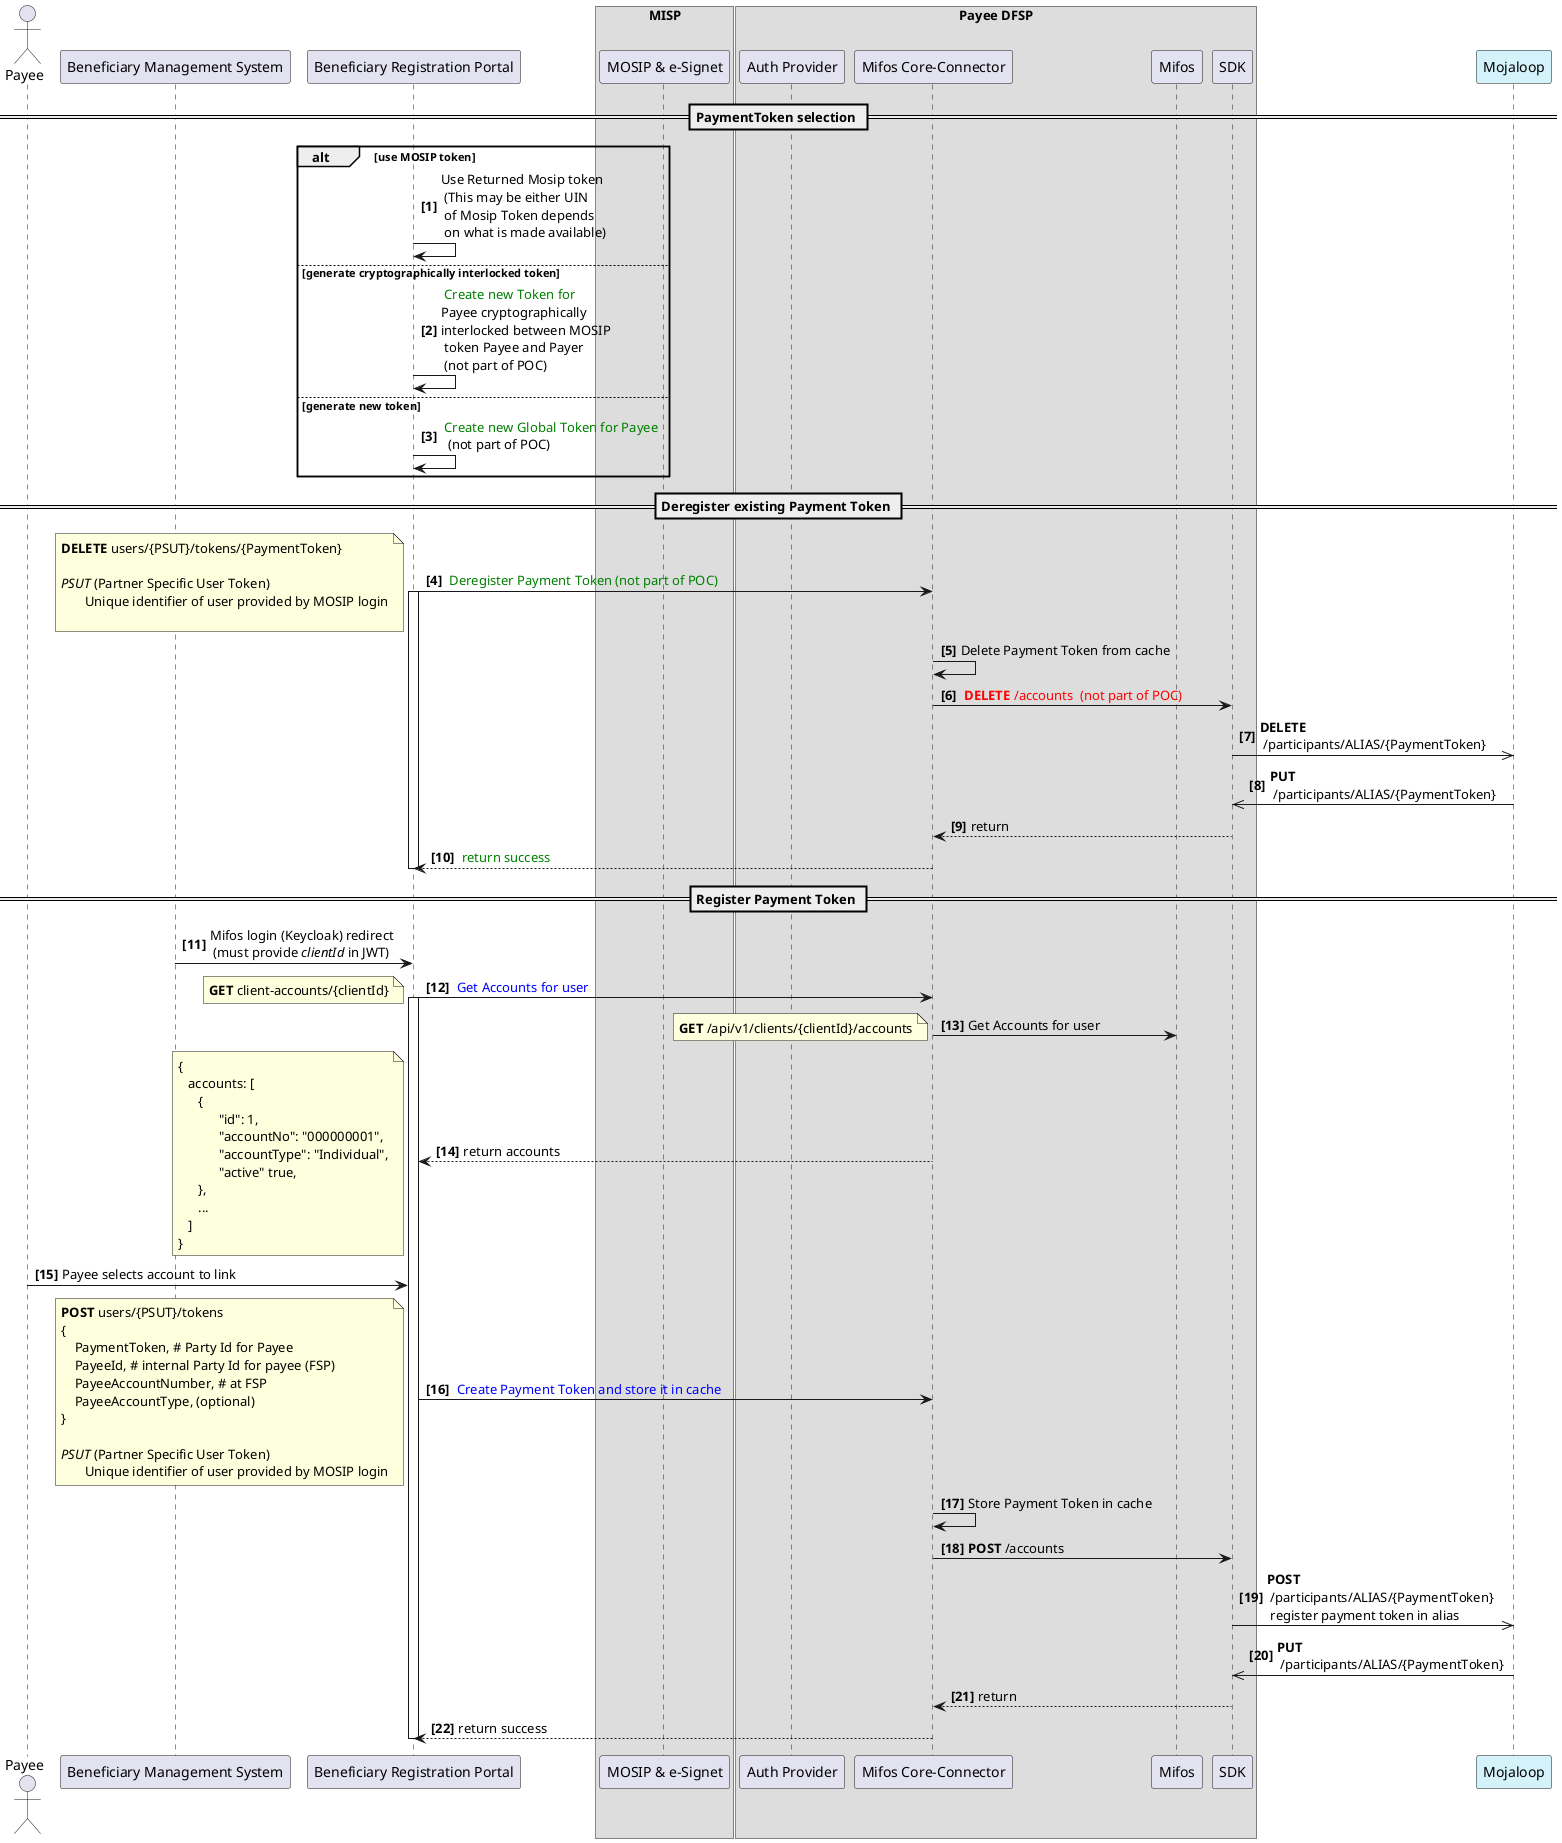 @startuml
autonumber 1 "<b>[0]"

actor "Payee" as Payee

participant "Beneficiary Management System" as BMS
participant "Beneficiary Registration Portal" as BRP

box MISP
participant "MOSIP & e-Signet" as eSignet
end box
box "Payee DFSP"
participant "Auth Provider" as OAuth
participant "Mifos Core-Connector" as CC
participant "Mifos" as Mifos
participant "SDK" as SDK
end box
participant "Mojaloop" as Mojaloop  #d4f2f9

== PaymentToken selection ==

alt use MOSIP token
BRP->BRP: Use Returned Mosip token \n (This may be either UIN \n of Mosip Token depends \n on what is made available)
else generate cryptographically interlocked token
BRP->BRP: <color:Green> Create new Token for \nPayee cryptographically \ninterlocked between MOSIP\n token Payee and Payer \n (not part of POC)
else generate new token
BRP->BRP: <color:Green> Create new Global Token for Payee\n  (not part of POC)
end


== Deregister existing Payment Token ==
BRP->CC: <color:Green> Deregister Payment Token (not part of POC)
note left
**DELETE** users/{PSUT}/tokens/{PaymentToken}

<i>PSUT</i> (Partner Specific User Token)
       Unique identifier of user provided by MOSIP login

end note
activate BRP

CC->CC: Delete Payment Token from cache
CC->SDK: <color:Red> **DELETE** /accounts  (not part of POC)
SDK->>Mojaloop: **DELETE** \n /participants/ALIAS/{PaymentToken}
Mojaloop->>SDK: **PUT** \n /participants/ALIAS/{PaymentToken}
SDK-->CC: return

CC-->BRP: <color:Green> return success
deactivate BRP


== Register Payment Token ==

BMS -> BRP: Mifos login (Keycloak) redirect \n (must provide <i>clientId</i> in JWT)
BRP->CC: <color:Blue> Get Accounts for user
note left
**GET** client-accounts/{clientId}
end note

activate BRP
CC->Mifos: Get Accounts for user
note left
**GET** /api/v1/clients/{clientId}/accounts
end note
CC-->BRP: return accounts
note bottom
{
   accounts: [
      {
            "id": 1,
            "accountNo": "000000001",
            "accountType": "Individual",
            "active" true,
      },
      ...
   ]
}
end note


Payee->BRP: Payee selects account to link
BRP->CC: <color:Blue> Create Payment Token and store it in cache
note left
**POST** users/{PSUT}/tokens
{
    PaymentToken, # Party Id for Payee
    PayeeId, # internal Party Id for payee (FSP)
    PayeeAccountNumber, # at FSP
    PayeeAccountType, (optional)
}

<i>PSUT</i> (Partner Specific User Token)
       Unique identifier of user provided by MOSIP login
end note

CC->CC: Store Payment Token in cache
CC->SDK: **POST** /accounts
SDK->>Mojaloop: **POST** \n /participants/ALIAS/{PaymentToken} \n register payment token in alias
Mojaloop->>SDK: **PUT** \n /participants/ALIAS/{PaymentToken}
SDK-->CC: return
CC-->BRP: return success
deactivate BRP



@enduml
